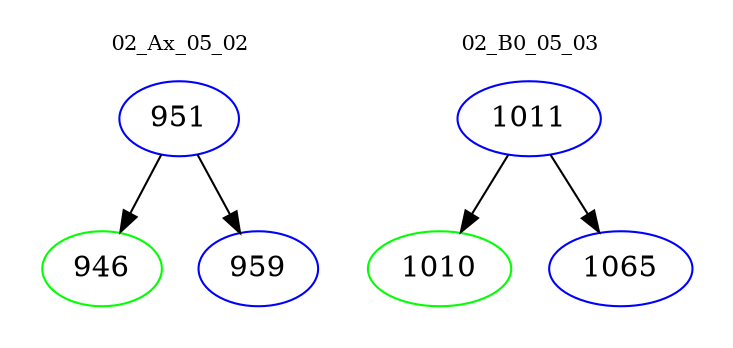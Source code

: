digraph{
subgraph cluster_0 {
color = white
label = "02_Ax_05_02";
fontsize=10;
T0_951 [label="951", color="blue"]
T0_951 -> T0_946 [color="black"]
T0_946 [label="946", color="green"]
T0_951 -> T0_959 [color="black"]
T0_959 [label="959", color="blue"]
}
subgraph cluster_1 {
color = white
label = "02_B0_05_03";
fontsize=10;
T1_1011 [label="1011", color="blue"]
T1_1011 -> T1_1010 [color="black"]
T1_1010 [label="1010", color="green"]
T1_1011 -> T1_1065 [color="black"]
T1_1065 [label="1065", color="blue"]
}
}
